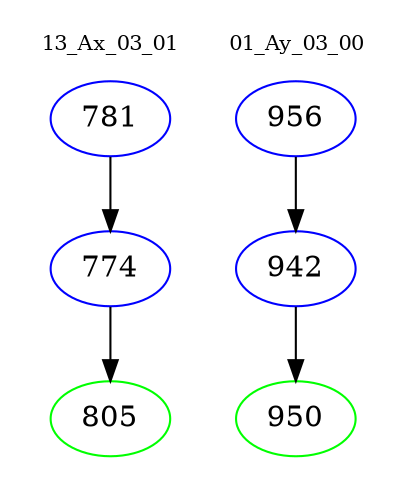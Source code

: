 digraph{
subgraph cluster_0 {
color = white
label = "13_Ax_03_01";
fontsize=10;
T0_781 [label="781", color="blue"]
T0_781 -> T0_774 [color="black"]
T0_774 [label="774", color="blue"]
T0_774 -> T0_805 [color="black"]
T0_805 [label="805", color="green"]
}
subgraph cluster_1 {
color = white
label = "01_Ay_03_00";
fontsize=10;
T1_956 [label="956", color="blue"]
T1_956 -> T1_942 [color="black"]
T1_942 [label="942", color="blue"]
T1_942 -> T1_950 [color="black"]
T1_950 [label="950", color="green"]
}
}
